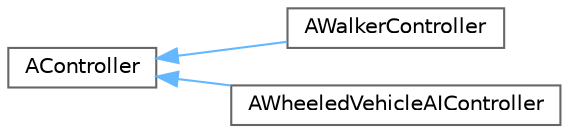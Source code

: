 digraph "类继承关系图"
{
 // INTERACTIVE_SVG=YES
 // LATEX_PDF_SIZE
  bgcolor="transparent";
  edge [fontname=Helvetica,fontsize=10,labelfontname=Helvetica,labelfontsize=10];
  node [fontname=Helvetica,fontsize=10,shape=box,height=0.2,width=0.4];
  rankdir="LR";
  Node0 [id="Node000000",label="AController",height=0.2,width=0.4,color="grey40", fillcolor="white", style="filled",URL="$df/d0f/classAController.html",tooltip=" "];
  Node0 -> Node1 [id="edge56_Node000000_Node000001",dir="back",color="steelblue1",style="solid",tooltip=" "];
  Node1 [id="Node000001",label="AWalkerController",height=0.2,width=0.4,color="grey40", fillcolor="white", style="filled",URL="$de/d2e/classAWalkerController.html",tooltip=" "];
  Node0 -> Node2 [id="edge57_Node000000_Node000002",dir="back",color="steelblue1",style="solid",tooltip=" "];
  Node2 [id="Node000002",label="AWheeledVehicleAIController",height=0.2,width=0.4,color="grey40", fillcolor="white", style="filled",URL="$dd/dea/classAWheeledVehicleAIController.html",tooltip="Wheeled vehicle controller with optional AI."];
}
